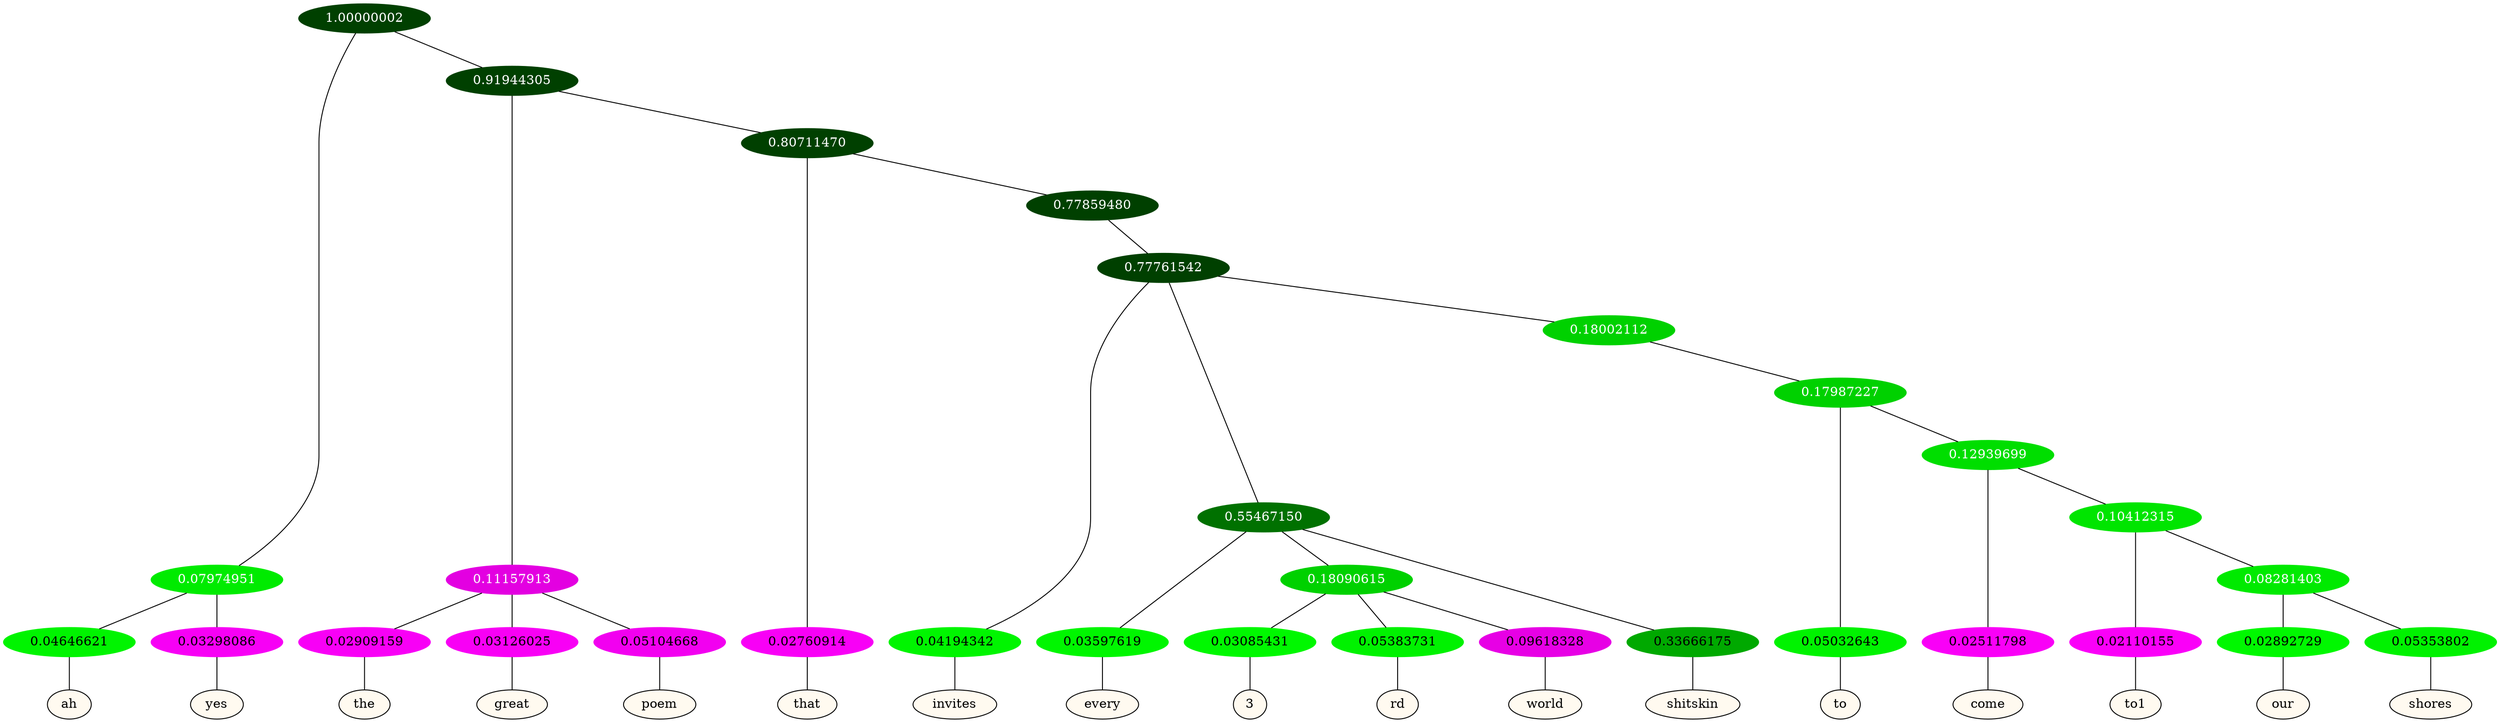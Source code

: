 graph {
	node [format=png height=0.15 nodesep=0.001 ordering=out overlap=prism overlap_scaling=0.01 ranksep=0.001 ratio=0.2 style=filled width=0.15]
	{
		rank=same
		a_w_3 [label=ah color=black fillcolor=floralwhite style="filled,solid"]
		a_w_4 [label=yes color=black fillcolor=floralwhite style="filled,solid"]
		a_w_7 [label=the color=black fillcolor=floralwhite style="filled,solid"]
		a_w_8 [label=great color=black fillcolor=floralwhite style="filled,solid"]
		a_w_9 [label=poem color=black fillcolor=floralwhite style="filled,solid"]
		a_w_10 [label=that color=black fillcolor=floralwhite style="filled,solid"]
		a_w_13 [label=invites color=black fillcolor=floralwhite style="filled,solid"]
		a_w_16 [label=every color=black fillcolor=floralwhite style="filled,solid"]
		a_w_20 [label=3 color=black fillcolor=floralwhite style="filled,solid"]
		a_w_21 [label=rd color=black fillcolor=floralwhite style="filled,solid"]
		a_w_22 [label=world color=black fillcolor=floralwhite style="filled,solid"]
		a_w_18 [label=shitskin color=black fillcolor=floralwhite style="filled,solid"]
		a_w_23 [label=to color=black fillcolor=floralwhite style="filled,solid"]
		a_w_25 [label=come color=black fillcolor=floralwhite style="filled,solid"]
		a_w_27 [label=to1 color=black fillcolor=floralwhite style="filled,solid"]
		a_w_29 [label=our color=black fillcolor=floralwhite style="filled,solid"]
		a_w_30 [label=shores color=black fillcolor=floralwhite style="filled,solid"]
	}
	a_n_3 -- a_w_3
	a_n_4 -- a_w_4
	a_n_7 -- a_w_7
	a_n_8 -- a_w_8
	a_n_9 -- a_w_9
	a_n_10 -- a_w_10
	a_n_13 -- a_w_13
	a_n_16 -- a_w_16
	a_n_20 -- a_w_20
	a_n_21 -- a_w_21
	a_n_22 -- a_w_22
	a_n_18 -- a_w_18
	a_n_23 -- a_w_23
	a_n_25 -- a_w_25
	a_n_27 -- a_w_27
	a_n_29 -- a_w_29
	a_n_30 -- a_w_30
	{
		rank=same
		a_n_3 [label=0.04646621 color="0.334 1.000 0.954" fontcolor=black]
		a_n_4 [label=0.03298086 color="0.835 1.000 0.967" fontcolor=black]
		a_n_7 [label=0.02909159 color="0.835 1.000 0.971" fontcolor=black]
		a_n_8 [label=0.03126025 color="0.835 1.000 0.969" fontcolor=black]
		a_n_9 [label=0.05104668 color="0.835 1.000 0.949" fontcolor=black]
		a_n_10 [label=0.02760914 color="0.835 1.000 0.972" fontcolor=black]
		a_n_13 [label=0.04194342 color="0.334 1.000 0.958" fontcolor=black]
		a_n_16 [label=0.03597619 color="0.334 1.000 0.964" fontcolor=black]
		a_n_20 [label=0.03085431 color="0.334 1.000 0.969" fontcolor=black]
		a_n_21 [label=0.05383731 color="0.334 1.000 0.946" fontcolor=black]
		a_n_22 [label=0.09618328 color="0.835 1.000 0.904" fontcolor=black]
		a_n_18 [label=0.33666175 color="0.334 1.000 0.663" fontcolor=black]
		a_n_23 [label=0.05032643 color="0.334 1.000 0.950" fontcolor=black]
		a_n_25 [label=0.02511798 color="0.835 1.000 0.975" fontcolor=black]
		a_n_27 [label=0.02110155 color="0.835 1.000 0.979" fontcolor=black]
		a_n_29 [label=0.02892729 color="0.334 1.000 0.971" fontcolor=black]
		a_n_30 [label=0.05353802 color="0.334 1.000 0.946" fontcolor=black]
	}
	a_n_0 [label=1.00000002 color="0.334 1.000 0.250" fontcolor=grey99]
	a_n_1 [label=0.07974951 color="0.334 1.000 0.920" fontcolor=grey99]
	a_n_0 -- a_n_1
	a_n_2 [label=0.91944305 color="0.334 1.000 0.250" fontcolor=grey99]
	a_n_0 -- a_n_2
	a_n_1 -- a_n_3
	a_n_1 -- a_n_4
	a_n_5 [label=0.11157913 color="0.835 1.000 0.888" fontcolor=grey99]
	a_n_2 -- a_n_5
	a_n_6 [label=0.80711470 color="0.334 1.000 0.250" fontcolor=grey99]
	a_n_2 -- a_n_6
	a_n_5 -- a_n_7
	a_n_5 -- a_n_8
	a_n_5 -- a_n_9
	a_n_6 -- a_n_10
	a_n_11 [label=0.77859480 color="0.334 1.000 0.250" fontcolor=grey99]
	a_n_6 -- a_n_11
	a_n_12 [label=0.77761542 color="0.334 1.000 0.250" fontcolor=grey99]
	a_n_11 -- a_n_12
	a_n_12 -- a_n_13
	a_n_14 [label=0.55467150 color="0.334 1.000 0.445" fontcolor=grey99]
	a_n_12 -- a_n_14
	a_n_15 [label=0.18002112 color="0.334 1.000 0.820" fontcolor=grey99]
	a_n_12 -- a_n_15
	a_n_14 -- a_n_16
	a_n_17 [label=0.18090615 color="0.334 1.000 0.819" fontcolor=grey99]
	a_n_14 -- a_n_17
	a_n_14 -- a_n_18
	a_n_19 [label=0.17987227 color="0.334 1.000 0.820" fontcolor=grey99]
	a_n_15 -- a_n_19
	a_n_17 -- a_n_20
	a_n_17 -- a_n_21
	a_n_17 -- a_n_22
	a_n_19 -- a_n_23
	a_n_24 [label=0.12939699 color="0.334 1.000 0.871" fontcolor=grey99]
	a_n_19 -- a_n_24
	a_n_24 -- a_n_25
	a_n_26 [label=0.10412315 color="0.334 1.000 0.896" fontcolor=grey99]
	a_n_24 -- a_n_26
	a_n_26 -- a_n_27
	a_n_28 [label=0.08281403 color="0.334 1.000 0.917" fontcolor=grey99]
	a_n_26 -- a_n_28
	a_n_28 -- a_n_29
	a_n_28 -- a_n_30
}
